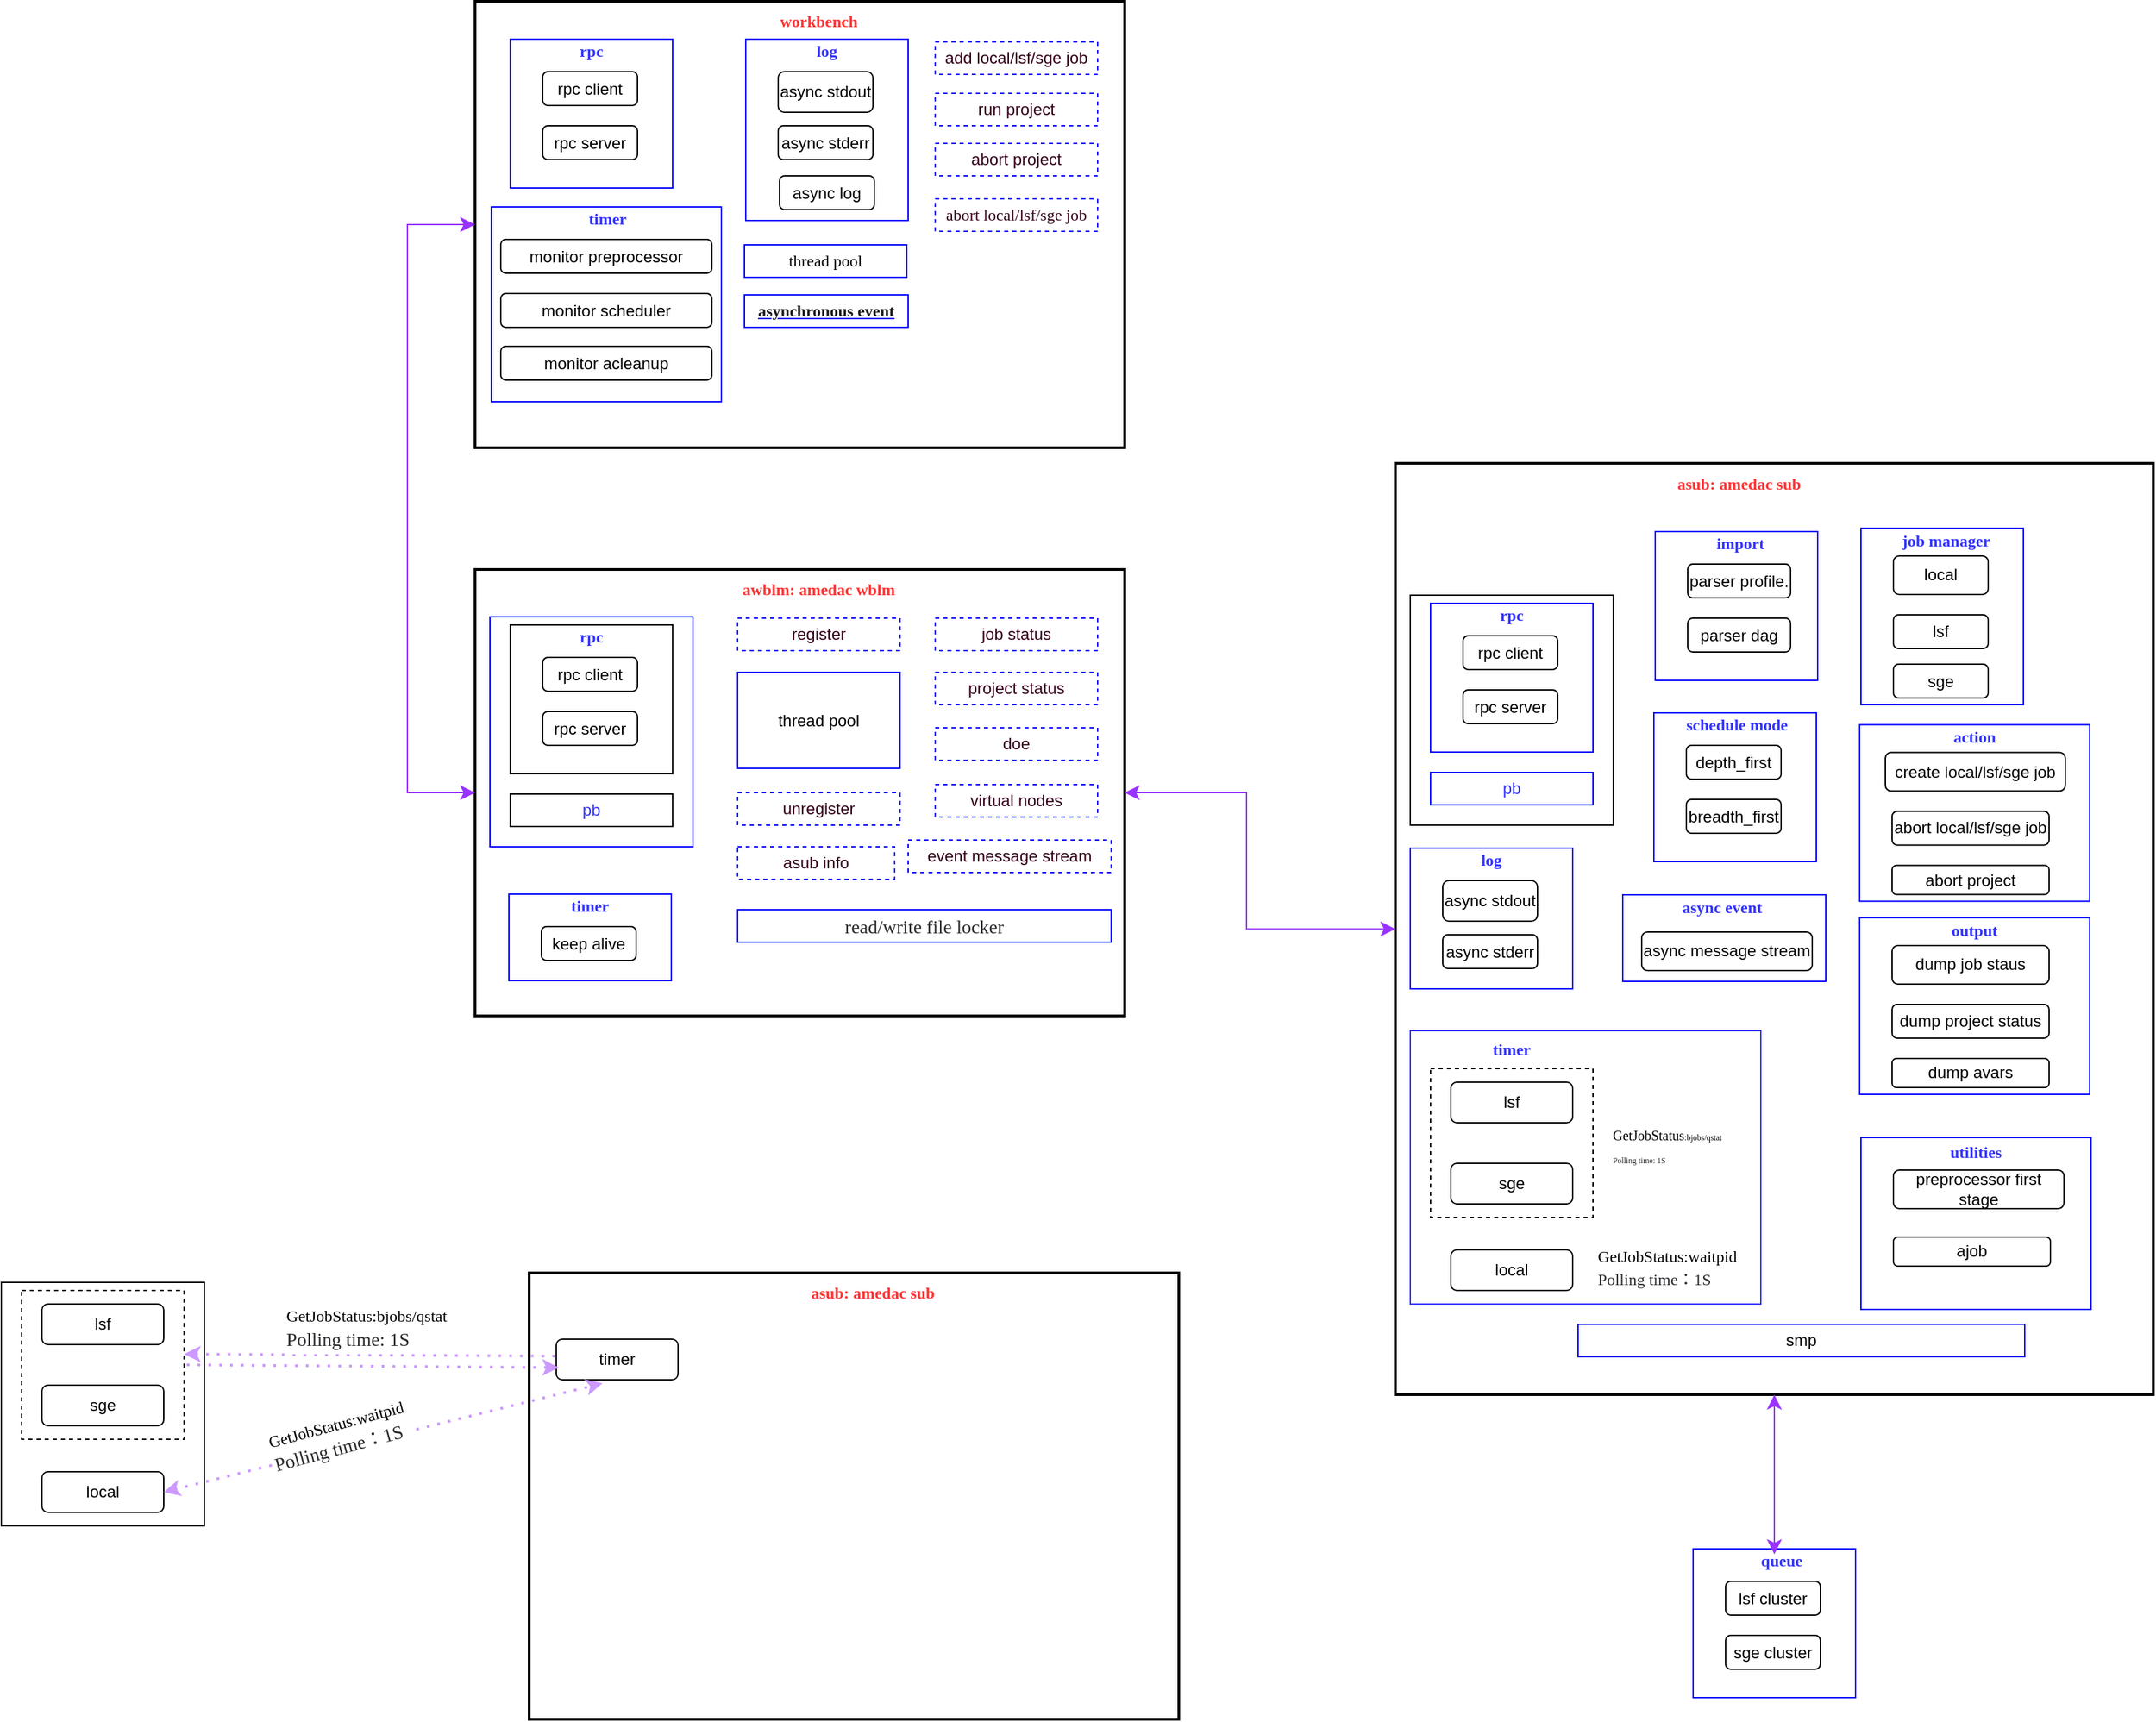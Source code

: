 <mxfile version="21.6.5" type="github">
  <diagram name="第 1 页" id="bX1XAtfb4kWLFVjf-5i0">
    <mxGraphModel dx="2607" dy="2120" grid="1" gridSize="10" guides="1" tooltips="1" connect="1" arrows="1" fold="1" page="1" pageScale="1" pageWidth="827" pageHeight="1169" math="0" shadow="0">
      <root>
        <mxCell id="0" />
        <mxCell id="1" parent="0" />
        <mxCell id="BO7hRAKgIpjlX32Vf64b-1" value="" style="rounded=0;whiteSpace=wrap;html=1;strokeWidth=2;" parent="1" vertex="1">
          <mxGeometry x="160" y="80" width="480" height="330" as="geometry" />
        </mxCell>
        <mxCell id="BO7hRAKgIpjlX32Vf64b-3" value="&lt;font color=&quot;#ff3333&quot; face=&quot;Times New Roman&quot;&gt;&lt;b&gt;awblm: amedac wblm&lt;/b&gt;&lt;/font&gt;" style="text;strokeColor=none;align=center;fillColor=none;html=1;verticalAlign=middle;whiteSpace=wrap;rounded=0;" parent="1" vertex="1">
          <mxGeometry x="321" y="80" width="186" height="30" as="geometry" />
        </mxCell>
        <mxCell id="gykPigOiNcFkzVXbVJ9o-21" value="" style="rounded=0;whiteSpace=wrap;html=1;strokeWidth=2;" parent="1" vertex="1">
          <mxGeometry x="160" y="-340" width="480" height="330" as="geometry" />
        </mxCell>
        <mxCell id="gykPigOiNcFkzVXbVJ9o-22" value="&lt;font color=&quot;#ff3333&quot; face=&quot;Times New Roman&quot;&gt;&lt;b&gt;workbench&lt;/b&gt;&lt;/font&gt;" style="text;strokeColor=none;align=center;fillColor=none;html=1;verticalAlign=middle;whiteSpace=wrap;rounded=0;" parent="1" vertex="1">
          <mxGeometry x="321" y="-340" width="186" height="30" as="geometry" />
        </mxCell>
        <mxCell id="gykPigOiNcFkzVXbVJ9o-25" value="" style="rounded=0;whiteSpace=wrap;html=1;strokeColor=#0000FF;" parent="1" vertex="1">
          <mxGeometry x="186" y="-312" width="120" height="110" as="geometry" />
        </mxCell>
        <mxCell id="gykPigOiNcFkzVXbVJ9o-26" value="rpc client" style="rounded=1;whiteSpace=wrap;html=1;" parent="1" vertex="1">
          <mxGeometry x="210" y="-288" width="70" height="25" as="geometry" />
        </mxCell>
        <mxCell id="gykPigOiNcFkzVXbVJ9o-31" value="&lt;font face=&quot;Times New Roman&quot;&gt;&lt;b&gt;rpc&lt;br&gt;&lt;/b&gt;&lt;/font&gt;" style="text;strokeColor=none;align=center;fillColor=none;html=1;verticalAlign=middle;whiteSpace=wrap;rounded=0;fontColor=#3333FF;" parent="1" vertex="1">
          <mxGeometry x="216" y="-318" width="60" height="30" as="geometry" />
        </mxCell>
        <mxCell id="gykPigOiNcFkzVXbVJ9o-32" value="rpc server" style="rounded=1;whiteSpace=wrap;html=1;" parent="1" vertex="1">
          <mxGeometry x="210" y="-248" width="70" height="25" as="geometry" />
        </mxCell>
        <mxCell id="gykPigOiNcFkzVXbVJ9o-33" value="" style="rounded=0;whiteSpace=wrap;html=1;" parent="1" vertex="1">
          <mxGeometry x="-190" y="607" width="150" height="180" as="geometry" />
        </mxCell>
        <mxCell id="gykPigOiNcFkzVXbVJ9o-34" value="" style="rounded=0;whiteSpace=wrap;html=1;strokeWidth=2;" parent="1" vertex="1">
          <mxGeometry x="200" y="600" width="480" height="330" as="geometry" />
        </mxCell>
        <mxCell id="gykPigOiNcFkzVXbVJ9o-35" value="&lt;font color=&quot;#ff3333&quot; face=&quot;Times New Roman&quot;&gt;&lt;b&gt;asub: amedac sub&lt;/b&gt;&lt;/font&gt;" style="text;strokeColor=none;align=center;fillColor=none;html=1;verticalAlign=middle;whiteSpace=wrap;rounded=0;" parent="1" vertex="1">
          <mxGeometry x="361" y="600" width="186" height="30" as="geometry" />
        </mxCell>
        <mxCell id="gykPigOiNcFkzVXbVJ9o-36" value="timer" style="rounded=1;whiteSpace=wrap;html=1;" parent="1" vertex="1">
          <mxGeometry x="220" y="649" width="90" height="30" as="geometry" />
        </mxCell>
        <mxCell id="gykPigOiNcFkzVXbVJ9o-37" value="" style="rounded=0;whiteSpace=wrap;html=1;dashed=1;" parent="1" vertex="1">
          <mxGeometry x="-175" y="613" width="120" height="110" as="geometry" />
        </mxCell>
        <mxCell id="gykPigOiNcFkzVXbVJ9o-38" value="lsf" style="rounded=1;whiteSpace=wrap;html=1;" parent="1" vertex="1">
          <mxGeometry x="-160" y="623" width="90" height="30" as="geometry" />
        </mxCell>
        <mxCell id="gykPigOiNcFkzVXbVJ9o-39" value="sge" style="rounded=1;whiteSpace=wrap;html=1;" parent="1" vertex="1">
          <mxGeometry x="-160" y="683" width="90" height="30" as="geometry" />
        </mxCell>
        <mxCell id="gykPigOiNcFkzVXbVJ9o-40" value="" style="endArrow=none;dashed=1;html=1;dashPattern=1 3;strokeWidth=2;rounded=0;exitX=1;exitY=0.5;exitDx=0;exitDy=0;entryX=0;entryY=0.75;entryDx=0;entryDy=0;startArrow=classic;startFill=1;strokeColor=#CC99FF;" parent="1" edge="1">
          <mxGeometry width="50" height="50" relative="1" as="geometry">
            <mxPoint x="-55.0" y="660" as="sourcePoint" />
            <mxPoint x="220" y="661.5" as="targetPoint" />
          </mxGeometry>
        </mxCell>
        <mxCell id="gykPigOiNcFkzVXbVJ9o-41" value="&lt;font face=&quot;Times New Roman&quot;&gt;GetJobStatus:bjobs/qstat&lt;br&gt;&lt;/font&gt;&lt;ul style=&quot;box-sizing: border-box; margin: 0px; padding: 0px; color: rgb(42, 43, 46); font-size: 14px; text-align: start; background-color: rgb(255, 255, 255);&quot;&gt;&lt;li style=&quot;box-sizing: border-box; margin: 0px; padding: 0px; list-style: none;&quot;&gt;&lt;p style=&quot;box-sizing: border-box; margin: 0px 0px 2px; padding: 0px; line-height: 21px; display: inline; font-size: var(--main-font-size);&quot; class=&quot;src grammarSection&quot; data-group=&quot;1-1&quot;&gt;&lt;font face=&quot;Times New Roman&quot;&gt;Polling time: 1S&lt;/font&gt;&lt;/p&gt;&lt;/li&gt;&lt;/ul&gt;" style="text;strokeColor=none;align=center;fillColor=none;html=1;verticalAlign=middle;whiteSpace=wrap;rounded=0;" parent="1" vertex="1">
          <mxGeometry y="627" width="160" height="30" as="geometry" />
        </mxCell>
        <mxCell id="gykPigOiNcFkzVXbVJ9o-42" value="" style="endArrow=classic;dashed=1;html=1;dashPattern=1 3;strokeWidth=2;rounded=0;exitX=1;exitY=0.5;exitDx=0;exitDy=0;entryX=0;entryY=0.75;entryDx=0;entryDy=0;startArrow=none;startFill=0;strokeColor=#CC99FF;endFill=1;" parent="1" edge="1">
          <mxGeometry width="50" height="50" relative="1" as="geometry">
            <mxPoint x="-53" y="668" as="sourcePoint" />
            <mxPoint x="222" y="670" as="targetPoint" />
          </mxGeometry>
        </mxCell>
        <mxCell id="gykPigOiNcFkzVXbVJ9o-43" value="local" style="rounded=1;whiteSpace=wrap;html=1;" parent="1" vertex="1">
          <mxGeometry x="-160" y="747" width="90" height="30" as="geometry" />
        </mxCell>
        <mxCell id="gykPigOiNcFkzVXbVJ9o-44" value="" style="endArrow=classic;dashed=1;html=1;dashPattern=1 3;strokeWidth=2;rounded=0;exitX=1;exitY=0.5;exitDx=0;exitDy=0;startArrow=classic;startFill=1;strokeColor=#CC99FF;endFill=1;entryX=0.38;entryY=1.087;entryDx=0;entryDy=0;entryPerimeter=0;" parent="1" source="gykPigOiNcFkzVXbVJ9o-43" target="gykPigOiNcFkzVXbVJ9o-36" edge="1">
          <mxGeometry width="50" height="50" relative="1" as="geometry">
            <mxPoint x="-25" y="747" as="sourcePoint" />
            <mxPoint x="250" y="749" as="targetPoint" />
          </mxGeometry>
        </mxCell>
        <mxCell id="gykPigOiNcFkzVXbVJ9o-45" value="&lt;font face=&quot;Times New Roman&quot;&gt;GetJobStatus:waitpid&lt;br&gt;&lt;/font&gt;&lt;ul style=&quot;box-sizing: border-box; margin: 0px; padding: 0px; color: rgb(42, 43, 46); font-size: 14px; text-align: start; background-color: rgb(255, 255, 255);&quot;&gt;&lt;li style=&quot;box-sizing: border-box; margin: 0px; padding: 0px; list-style: none;&quot;&gt;&lt;p style=&quot;box-sizing: border-box; margin: 0px 0px 2px; padding: 0px; line-height: 21px; display: inline; font-size: var(--main-font-size);&quot; class=&quot;src grammarSection&quot; data-group=&quot;1-1&quot;&gt;&lt;font face=&quot;Times New Roman&quot;&gt;Polling time：1S&lt;/font&gt;&lt;/p&gt;&lt;/li&gt;&lt;/ul&gt;" style="text;strokeColor=none;align=center;fillColor=none;html=1;verticalAlign=middle;whiteSpace=wrap;rounded=0;rotation=-15;" parent="1" vertex="1">
          <mxGeometry x="-20" y="707" width="160" height="30" as="geometry" />
        </mxCell>
        <mxCell id="gykPigOiNcFkzVXbVJ9o-48" value="" style="rounded=0;whiteSpace=wrap;html=1;strokeColor=#0000FF;" parent="1" vertex="1">
          <mxGeometry x="171" y="115" width="150" height="170" as="geometry" />
        </mxCell>
        <mxCell id="gykPigOiNcFkzVXbVJ9o-49" value="" style="rounded=0;whiteSpace=wrap;html=1;strokeColor=#000000;" parent="1" vertex="1">
          <mxGeometry x="186" y="121" width="120" height="110" as="geometry" />
        </mxCell>
        <mxCell id="gykPigOiNcFkzVXbVJ9o-50" value="rpc client" style="rounded=1;whiteSpace=wrap;html=1;" parent="1" vertex="1">
          <mxGeometry x="210" y="145" width="70" height="25" as="geometry" />
        </mxCell>
        <mxCell id="gykPigOiNcFkzVXbVJ9o-52" value="&lt;font face=&quot;Times New Roman&quot;&gt;&lt;b&gt;rpc&lt;br&gt;&lt;/b&gt;&lt;/font&gt;" style="text;strokeColor=none;align=center;fillColor=none;html=1;verticalAlign=middle;whiteSpace=wrap;rounded=0;fontColor=#3333FF;" parent="1" vertex="1">
          <mxGeometry x="216" y="115" width="60" height="30" as="geometry" />
        </mxCell>
        <mxCell id="gykPigOiNcFkzVXbVJ9o-53" value="rpc server" style="rounded=1;whiteSpace=wrap;html=1;" parent="1" vertex="1">
          <mxGeometry x="210" y="185" width="70" height="25" as="geometry" />
        </mxCell>
        <mxCell id="gykPigOiNcFkzVXbVJ9o-46" value="" style="edgeStyle=elbowEdgeStyle;elbow=horizontal;endArrow=classic;html=1;curved=0;rounded=0;endSize=8;startSize=8;exitX=0;exitY=0.5;exitDx=0;exitDy=0;entryX=0;entryY=0.5;entryDx=0;entryDy=0;strokeColor=#9933FF;startArrow=classic;startFill=1;" parent="1" source="gykPigOiNcFkzVXbVJ9o-21" target="BO7hRAKgIpjlX32Vf64b-1" edge="1">
          <mxGeometry width="50" height="50" relative="1" as="geometry">
            <mxPoint x="-80" y="-250" as="sourcePoint" />
            <mxPoint x="-30" y="-300" as="targetPoint" />
            <Array as="points">
              <mxPoint x="110" y="80" />
              <mxPoint x="20" y="-20" />
            </Array>
          </mxGeometry>
        </mxCell>
        <mxCell id="gykPigOiNcFkzVXbVJ9o-55" value="" style="rounded=0;whiteSpace=wrap;html=1;strokeColor=#0000FF;" parent="1" vertex="1">
          <mxGeometry x="185" y="320" width="120" height="64" as="geometry" />
        </mxCell>
        <mxCell id="gykPigOiNcFkzVXbVJ9o-56" value="keep alive" style="rounded=1;whiteSpace=wrap;html=1;" parent="1" vertex="1">
          <mxGeometry x="209" y="344" width="70" height="25" as="geometry" />
        </mxCell>
        <mxCell id="gykPigOiNcFkzVXbVJ9o-58" value="&lt;font face=&quot;Times New Roman&quot;&gt;&lt;b&gt;timer&lt;br&gt;&lt;/b&gt;&lt;/font&gt;" style="text;strokeColor=none;align=center;fillColor=none;html=1;verticalAlign=middle;whiteSpace=wrap;rounded=0;fontColor=#3333FF;" parent="1" vertex="1">
          <mxGeometry x="215" y="314" width="60" height="30" as="geometry" />
        </mxCell>
        <mxCell id="gykPigOiNcFkzVXbVJ9o-62" value="thread pool" style="rounded=0;whiteSpace=wrap;html=1;strokeColor=#0000FF;" parent="1" vertex="1">
          <mxGeometry x="354" y="156" width="120" height="71" as="geometry" />
        </mxCell>
        <mxCell id="gykPigOiNcFkzVXbVJ9o-76" value="&lt;font color=&quot;#3333ff&quot;&gt;pb&lt;/font&gt;" style="rounded=0;whiteSpace=wrap;html=1;strokeColor=#000000;" parent="1" vertex="1">
          <mxGeometry x="186" y="246" width="120" height="24" as="geometry" />
        </mxCell>
        <mxCell id="gykPigOiNcFkzVXbVJ9o-80" value="&lt;font color=&quot;#33001a&quot;&gt;job status&lt;/font&gt;" style="rounded=0;whiteSpace=wrap;html=1;strokeColor=#0000FF;dashed=1;" parent="1" vertex="1">
          <mxGeometry x="500" y="116" width="120" height="24" as="geometry" />
        </mxCell>
        <mxCell id="gykPigOiNcFkzVXbVJ9o-88" value="&lt;font color=&quot;#33001a&quot;&gt;project status&lt;/font&gt;" style="rounded=0;whiteSpace=wrap;html=1;strokeColor=#0000FF;dashed=1;" parent="1" vertex="1">
          <mxGeometry x="500" y="156" width="120" height="24" as="geometry" />
        </mxCell>
        <mxCell id="gykPigOiNcFkzVXbVJ9o-96" value="&lt;font color=&quot;#33001a&quot;&gt;doe&lt;/font&gt;" style="rounded=0;whiteSpace=wrap;html=1;strokeColor=#0000FF;dashed=1;" parent="1" vertex="1">
          <mxGeometry x="500" y="197" width="120" height="24" as="geometry" />
        </mxCell>
        <mxCell id="gykPigOiNcFkzVXbVJ9o-97" value="&lt;font color=&quot;#33001a&quot;&gt;virtual nodes&lt;/font&gt;" style="rounded=0;whiteSpace=wrap;html=1;strokeColor=#0000FF;dashed=1;" parent="1" vertex="1">
          <mxGeometry x="500" y="239" width="120" height="24" as="geometry" />
        </mxCell>
        <mxCell id="gykPigOiNcFkzVXbVJ9o-98" value="&lt;font color=&quot;#33001a&quot;&gt;event message stream&lt;/font&gt;" style="rounded=0;whiteSpace=wrap;html=1;strokeColor=#0000FF;dashed=1;" parent="1" vertex="1">
          <mxGeometry x="480" y="280" width="150" height="24" as="geometry" />
        </mxCell>
        <mxCell id="gykPigOiNcFkzVXbVJ9o-103" value="&lt;font color=&quot;#33001a&quot;&gt;register&lt;/font&gt;" style="rounded=0;whiteSpace=wrap;html=1;strokeColor=#0000FF;dashed=1;" parent="1" vertex="1">
          <mxGeometry x="354" y="116" width="120" height="24" as="geometry" />
        </mxCell>
        <mxCell id="gykPigOiNcFkzVXbVJ9o-104" value="&lt;font color=&quot;#33001a&quot;&gt;unregister&lt;/font&gt;" style="rounded=0;whiteSpace=wrap;html=1;strokeColor=#0000FF;dashed=1;" parent="1" vertex="1">
          <mxGeometry x="354" y="245" width="120" height="24" as="geometry" />
        </mxCell>
        <mxCell id="gykPigOiNcFkzVXbVJ9o-109" value="" style="rounded=0;whiteSpace=wrap;html=1;strokeColor=#0000FF;" parent="1" vertex="1">
          <mxGeometry x="172" y="-188" width="170" height="144" as="geometry" />
        </mxCell>
        <mxCell id="gykPigOiNcFkzVXbVJ9o-110" value="monitor preprocessor" style="rounded=1;whiteSpace=wrap;html=1;" parent="1" vertex="1">
          <mxGeometry x="179" y="-164" width="156" height="25" as="geometry" />
        </mxCell>
        <mxCell id="gykPigOiNcFkzVXbVJ9o-111" value="&lt;font face=&quot;Times New Roman&quot;&gt;&lt;b&gt;timer&lt;br&gt;&lt;/b&gt;&lt;/font&gt;" style="text;strokeColor=none;align=center;fillColor=none;html=1;verticalAlign=middle;whiteSpace=wrap;rounded=0;fontColor=#3333FF;" parent="1" vertex="1">
          <mxGeometry x="228" y="-194" width="60" height="30" as="geometry" />
        </mxCell>
        <mxCell id="gykPigOiNcFkzVXbVJ9o-112" value="monitor scheduler" style="rounded=1;whiteSpace=wrap;html=1;" parent="1" vertex="1">
          <mxGeometry x="179" y="-124" width="156" height="25" as="geometry" />
        </mxCell>
        <mxCell id="gykPigOiNcFkzVXbVJ9o-115" value="monitor acleanup" style="rounded=1;whiteSpace=wrap;html=1;" parent="1" vertex="1">
          <mxGeometry x="179" y="-85" width="156" height="25" as="geometry" />
        </mxCell>
        <mxCell id="gykPigOiNcFkzVXbVJ9o-116" value="" style="rounded=0;whiteSpace=wrap;html=1;strokeColor=#0000FF;" parent="1" vertex="1">
          <mxGeometry x="360" y="-312" width="120" height="134" as="geometry" />
        </mxCell>
        <mxCell id="gykPigOiNcFkzVXbVJ9o-117" value="async stdout" style="rounded=1;whiteSpace=wrap;html=1;" parent="1" vertex="1">
          <mxGeometry x="384" y="-288" width="70" height="30" as="geometry" />
        </mxCell>
        <mxCell id="gykPigOiNcFkzVXbVJ9o-118" value="&lt;font face=&quot;Times New Roman&quot;&gt;&lt;b&gt;log&lt;br&gt;&lt;/b&gt;&lt;/font&gt;" style="text;strokeColor=none;align=center;fillColor=none;html=1;verticalAlign=middle;whiteSpace=wrap;rounded=0;fontColor=#3333FF;" parent="1" vertex="1">
          <mxGeometry x="390" y="-318" width="60" height="30" as="geometry" />
        </mxCell>
        <mxCell id="gykPigOiNcFkzVXbVJ9o-119" value="async stderr" style="rounded=1;whiteSpace=wrap;html=1;" parent="1" vertex="1">
          <mxGeometry x="384" y="-248" width="70" height="25" as="geometry" />
        </mxCell>
        <mxCell id="gykPigOiNcFkzVXbVJ9o-120" value="async log" style="rounded=1;whiteSpace=wrap;html=1;" parent="1" vertex="1">
          <mxGeometry x="385" y="-211" width="70" height="25" as="geometry" />
        </mxCell>
        <mxCell id="gykPigOiNcFkzVXbVJ9o-123" value="&lt;font color=&quot;#33001a&quot;&gt;add local/lsf/sge job&lt;/font&gt;" style="rounded=0;whiteSpace=wrap;html=1;strokeColor=#0000FF;dashed=1;" parent="1" vertex="1">
          <mxGeometry x="500" y="-310" width="120" height="24" as="geometry" />
        </mxCell>
        <mxCell id="gykPigOiNcFkzVXbVJ9o-127" value="&lt;font color=&quot;#33001a&quot;&gt;run project&lt;/font&gt;" style="rounded=0;whiteSpace=wrap;html=1;strokeColor=#0000FF;dashed=1;" parent="1" vertex="1">
          <mxGeometry x="500" y="-272" width="120" height="24" as="geometry" />
        </mxCell>
        <mxCell id="gykPigOiNcFkzVXbVJ9o-128" value="&lt;font color=&quot;#33001a&quot;&gt;abort project&lt;/font&gt;" style="rounded=0;whiteSpace=wrap;html=1;strokeColor=#0000FF;dashed=1;" parent="1" vertex="1">
          <mxGeometry x="500" y="-235" width="120" height="24" as="geometry" />
        </mxCell>
        <mxCell id="gykPigOiNcFkzVXbVJ9o-129" value="&lt;font face=&quot;Times New Roman&quot; color=&quot;#33001a&quot;&gt;abort local/lsf/sge job&lt;/font&gt;" style="rounded=0;whiteSpace=wrap;html=1;strokeColor=#0000FF;dashed=1;" parent="1" vertex="1">
          <mxGeometry x="500" y="-194" width="120" height="24" as="geometry" />
        </mxCell>
        <mxCell id="gykPigOiNcFkzVXbVJ9o-131" value="&lt;font face=&quot;Times New Roman&quot;&gt;thread pool&lt;/font&gt;" style="rounded=0;whiteSpace=wrap;html=1;strokeColor=#0000FF;" parent="1" vertex="1">
          <mxGeometry x="359" y="-160" width="120" height="24" as="geometry" />
        </mxCell>
        <mxCell id="gykPigOiNcFkzVXbVJ9o-135" value="&lt;a style=&quot;box-sizing: border-box; cursor: pointer; outline: none; -webkit-tap-highlight-color: transparent; line-height: 22.5px; font-weight: 600; text-align: start; background-color: rgb(255, 255, 255);&quot; class=&quot;color_pc_blue_text&quot; data-keyword=&quot;asynchronous event&quot;&gt;&lt;font color=&quot;#1a1a1a&quot; style=&quot;font-size: 12px;&quot; face=&quot;Times New Roman&quot;&gt;asynchronous event&lt;/font&gt;&lt;/a&gt;" style="rounded=0;whiteSpace=wrap;html=1;strokeColor=#0000FF;" parent="1" vertex="1">
          <mxGeometry x="359" y="-123" width="121" height="24" as="geometry" />
        </mxCell>
        <mxCell id="gykPigOiNcFkzVXbVJ9o-137" value="" style="rounded=0;whiteSpace=wrap;html=1;strokeWidth=2;" parent="1" vertex="1">
          <mxGeometry x="840" y="1.5" width="560" height="688.5" as="geometry" />
        </mxCell>
        <mxCell id="gykPigOiNcFkzVXbVJ9o-138" value="&lt;font color=&quot;#ff3333&quot; face=&quot;Times New Roman&quot;&gt;&lt;b&gt;asub: amedac sub&lt;/b&gt;&lt;/font&gt;" style="text;strokeColor=none;align=center;fillColor=none;html=1;verticalAlign=middle;whiteSpace=wrap;rounded=0;" parent="1" vertex="1">
          <mxGeometry x="1001" y="1.5" width="186" height="30" as="geometry" />
        </mxCell>
        <mxCell id="gykPigOiNcFkzVXbVJ9o-157" value="" style="edgeStyle=elbowEdgeStyle;elbow=horizontal;endArrow=classic;html=1;curved=0;rounded=0;endSize=8;startSize=8;exitX=1;exitY=0.5;exitDx=0;exitDy=0;entryX=0;entryY=0.5;entryDx=0;entryDy=0;strokeColor=#9933FF;startArrow=classic;startFill=1;" parent="1" source="BO7hRAKgIpjlX32Vf64b-1" target="gykPigOiNcFkzVXbVJ9o-137" edge="1">
          <mxGeometry width="50" height="50" relative="1" as="geometry">
            <mxPoint x="950" y="-182.5" as="sourcePoint" />
            <mxPoint x="950" y="290.5" as="targetPoint" />
            <Array as="points">
              <mxPoint x="730" y="200" />
              <mxPoint x="760" y="72.5" />
            </Array>
          </mxGeometry>
        </mxCell>
        <mxCell id="WwJjF-KTyTpp8xfa5fLg-1" value="" style="rounded=0;whiteSpace=wrap;html=1;" vertex="1" parent="1">
          <mxGeometry x="851" y="99" width="150" height="170" as="geometry" />
        </mxCell>
        <mxCell id="WwJjF-KTyTpp8xfa5fLg-2" value="" style="rounded=0;whiteSpace=wrap;html=1;strokeColor=#0000FF;" vertex="1" parent="1">
          <mxGeometry x="866" y="105" width="120" height="110" as="geometry" />
        </mxCell>
        <mxCell id="WwJjF-KTyTpp8xfa5fLg-3" value="rpc client" style="rounded=1;whiteSpace=wrap;html=1;" vertex="1" parent="1">
          <mxGeometry x="890" y="129" width="70" height="25" as="geometry" />
        </mxCell>
        <mxCell id="WwJjF-KTyTpp8xfa5fLg-4" value="&lt;font face=&quot;Times New Roman&quot;&gt;&lt;b&gt;rpc&lt;br&gt;&lt;/b&gt;&lt;/font&gt;" style="text;strokeColor=none;align=center;fillColor=none;html=1;verticalAlign=middle;whiteSpace=wrap;rounded=0;fontColor=#3333FF;" vertex="1" parent="1">
          <mxGeometry x="896" y="99" width="60" height="30" as="geometry" />
        </mxCell>
        <mxCell id="WwJjF-KTyTpp8xfa5fLg-5" value="rpc server" style="rounded=1;whiteSpace=wrap;html=1;" vertex="1" parent="1">
          <mxGeometry x="890" y="169" width="70" height="25" as="geometry" />
        </mxCell>
        <mxCell id="WwJjF-KTyTpp8xfa5fLg-6" value="&lt;font color=&quot;#3333ff&quot;&gt;pb&lt;/font&gt;" style="rounded=0;whiteSpace=wrap;html=1;strokeColor=#0000FF;" vertex="1" parent="1">
          <mxGeometry x="866" y="230" width="120" height="24" as="geometry" />
        </mxCell>
        <mxCell id="WwJjF-KTyTpp8xfa5fLg-7" value="" style="rounded=0;whiteSpace=wrap;html=1;strokeColor=#0000FF;" vertex="1" parent="1">
          <mxGeometry x="1060" y="804" width="120" height="110" as="geometry" />
        </mxCell>
        <mxCell id="WwJjF-KTyTpp8xfa5fLg-8" value="lsf cluster" style="rounded=1;whiteSpace=wrap;html=1;" vertex="1" parent="1">
          <mxGeometry x="1084" y="828" width="70" height="25" as="geometry" />
        </mxCell>
        <mxCell id="WwJjF-KTyTpp8xfa5fLg-9" value="&lt;font face=&quot;Times New Roman&quot;&gt;&lt;b&gt;queue&lt;br&gt;&lt;/b&gt;&lt;/font&gt;" style="text;strokeColor=none;align=center;fillColor=none;html=1;verticalAlign=middle;whiteSpace=wrap;rounded=0;fontColor=#3333FF;" vertex="1" parent="1">
          <mxGeometry x="1090" y="798" width="71" height="30" as="geometry" />
        </mxCell>
        <mxCell id="WwJjF-KTyTpp8xfa5fLg-10" value="sge cluster" style="rounded=1;whiteSpace=wrap;html=1;" vertex="1" parent="1">
          <mxGeometry x="1084" y="868" width="70" height="25" as="geometry" />
        </mxCell>
        <mxCell id="WwJjF-KTyTpp8xfa5fLg-11" value="" style="rounded=0;whiteSpace=wrap;html=1;strokeColor=#0000FF;" vertex="1" parent="1">
          <mxGeometry x="1031" y="186" width="120" height="110" as="geometry" />
        </mxCell>
        <mxCell id="WwJjF-KTyTpp8xfa5fLg-12" value="depth_first" style="rounded=1;whiteSpace=wrap;html=1;" vertex="1" parent="1">
          <mxGeometry x="1055" y="210" width="70" height="25" as="geometry" />
        </mxCell>
        <mxCell id="WwJjF-KTyTpp8xfa5fLg-13" value="&lt;font face=&quot;Times New Roman&quot;&gt;&lt;b&gt;schedule mode&amp;nbsp;&lt;br&gt;&lt;/b&gt;&lt;/font&gt;" style="text;strokeColor=none;align=center;fillColor=none;html=1;verticalAlign=middle;whiteSpace=wrap;rounded=0;fontColor=#3333FF;" vertex="1" parent="1">
          <mxGeometry x="1044" y="180" width="100" height="30" as="geometry" />
        </mxCell>
        <mxCell id="WwJjF-KTyTpp8xfa5fLg-14" value="breadth_first" style="rounded=1;whiteSpace=wrap;html=1;" vertex="1" parent="1">
          <mxGeometry x="1055" y="250" width="70" height="25" as="geometry" />
        </mxCell>
        <mxCell id="WwJjF-KTyTpp8xfa5fLg-18" value="" style="rounded=0;whiteSpace=wrap;html=1;strokeColor=#0000FF;" vertex="1" parent="1">
          <mxGeometry x="851" y="286" width="120" height="104" as="geometry" />
        </mxCell>
        <mxCell id="WwJjF-KTyTpp8xfa5fLg-19" value="async stdout" style="rounded=1;whiteSpace=wrap;html=1;" vertex="1" parent="1">
          <mxGeometry x="875" y="310" width="70" height="30" as="geometry" />
        </mxCell>
        <mxCell id="WwJjF-KTyTpp8xfa5fLg-20" value="&lt;font face=&quot;Times New Roman&quot;&gt;&lt;b&gt;log&lt;br&gt;&lt;/b&gt;&lt;/font&gt;" style="text;strokeColor=none;align=center;fillColor=none;html=1;verticalAlign=middle;whiteSpace=wrap;rounded=0;fontColor=#3333FF;" vertex="1" parent="1">
          <mxGeometry x="881" y="280" width="60" height="30" as="geometry" />
        </mxCell>
        <mxCell id="WwJjF-KTyTpp8xfa5fLg-21" value="async stderr" style="rounded=1;whiteSpace=wrap;html=1;" vertex="1" parent="1">
          <mxGeometry x="875" y="350" width="70" height="25" as="geometry" />
        </mxCell>
        <mxCell id="WwJjF-KTyTpp8xfa5fLg-24" value="&lt;font color=&quot;#33001a&quot;&gt;asub info&lt;/font&gt;" style="rounded=0;whiteSpace=wrap;html=1;strokeColor=#0000FF;dashed=1;" vertex="1" parent="1">
          <mxGeometry x="354" y="285" width="116" height="24" as="geometry" />
        </mxCell>
        <mxCell id="WwJjF-KTyTpp8xfa5fLg-25" value="&lt;ul style=&quot;box-sizing: border-box; margin: 0px; padding: 0px; color: rgb(42, 43, 46); font-size: 14px; text-align: start; background-color: rgb(255, 255, 255);&quot;&gt;&lt;li style=&quot;box-sizing: border-box; margin: 0px; padding: 0px; list-style: none;&quot;&gt;&lt;p style=&quot;box-sizing: border-box; margin: 0px 0px 2px; padding: 0px; line-height: 21px; display: inline; font-size: var(--main-font-size);&quot; class=&quot;src grammarSection&quot; data-group=&quot;1-1&quot;&gt;&lt;font face=&quot;Times New Roman&quot;&gt;read/write file locker&lt;/font&gt;&lt;/p&gt;&lt;/li&gt;&lt;/ul&gt;" style="rounded=0;whiteSpace=wrap;html=1;strokeColor=#0000FF;" vertex="1" parent="1">
          <mxGeometry x="354" y="331.5" width="276" height="24" as="geometry" />
        </mxCell>
        <mxCell id="WwJjF-KTyTpp8xfa5fLg-26" value="" style="rounded=0;whiteSpace=wrap;html=1;strokeColor=#0000FF;" vertex="1" parent="1">
          <mxGeometry x="1032" y="52" width="120" height="110" as="geometry" />
        </mxCell>
        <mxCell id="WwJjF-KTyTpp8xfa5fLg-27" value="parser profile." style="rounded=1;whiteSpace=wrap;html=1;" vertex="1" parent="1">
          <mxGeometry x="1056" y="76" width="76" height="25" as="geometry" />
        </mxCell>
        <mxCell id="WwJjF-KTyTpp8xfa5fLg-28" value="&lt;font face=&quot;Times New Roman&quot;&gt;&lt;b&gt;import&lt;br&gt;&lt;/b&gt;&lt;/font&gt;" style="text;strokeColor=none;align=center;fillColor=none;html=1;verticalAlign=middle;whiteSpace=wrap;rounded=0;fontColor=#3333FF;" vertex="1" parent="1">
          <mxGeometry x="1045" y="46" width="100" height="30" as="geometry" />
        </mxCell>
        <mxCell id="WwJjF-KTyTpp8xfa5fLg-29" value="parser dag" style="rounded=1;whiteSpace=wrap;html=1;" vertex="1" parent="1">
          <mxGeometry x="1056" y="116" width="76" height="25" as="geometry" />
        </mxCell>
        <mxCell id="WwJjF-KTyTpp8xfa5fLg-30" value="" style="rounded=0;whiteSpace=wrap;html=1;strokeColor=#0000FF;" vertex="1" parent="1">
          <mxGeometry x="1184" y="49.5" width="120" height="130.5" as="geometry" />
        </mxCell>
        <mxCell id="WwJjF-KTyTpp8xfa5fLg-31" value="local" style="rounded=1;whiteSpace=wrap;html=1;" vertex="1" parent="1">
          <mxGeometry x="1208" y="70" width="70" height="28.5" as="geometry" />
        </mxCell>
        <mxCell id="WwJjF-KTyTpp8xfa5fLg-32" value="&lt;font face=&quot;Times New Roman&quot;&gt;&lt;b&gt;job manager&lt;br&gt;&lt;/b&gt;&lt;/font&gt;" style="text;strokeColor=none;align=center;fillColor=none;html=1;verticalAlign=middle;whiteSpace=wrap;rounded=0;fontColor=#3333FF;" vertex="1" parent="1">
          <mxGeometry x="1197" y="43.5" width="100" height="30" as="geometry" />
        </mxCell>
        <mxCell id="WwJjF-KTyTpp8xfa5fLg-33" value="lsf" style="rounded=1;whiteSpace=wrap;html=1;" vertex="1" parent="1">
          <mxGeometry x="1208" y="113.5" width="70" height="25" as="geometry" />
        </mxCell>
        <mxCell id="WwJjF-KTyTpp8xfa5fLg-36" value="sge" style="rounded=1;whiteSpace=wrap;html=1;" vertex="1" parent="1">
          <mxGeometry x="1208" y="150" width="70" height="25" as="geometry" />
        </mxCell>
        <mxCell id="WwJjF-KTyTpp8xfa5fLg-43" value="" style="rounded=0;whiteSpace=wrap;html=1;strokeColor=#0000FF;" vertex="1" parent="1">
          <mxGeometry x="1183" y="337.5" width="170" height="130.5" as="geometry" />
        </mxCell>
        <mxCell id="WwJjF-KTyTpp8xfa5fLg-44" value="dump job staus" style="rounded=1;whiteSpace=wrap;html=1;" vertex="1" parent="1">
          <mxGeometry x="1207" y="358" width="116" height="28.5" as="geometry" />
        </mxCell>
        <mxCell id="WwJjF-KTyTpp8xfa5fLg-45" value="&lt;font face=&quot;Times New Roman&quot;&gt;&lt;b&gt;output&lt;br&gt;&lt;/b&gt;&lt;/font&gt;" style="text;strokeColor=none;align=center;fillColor=none;html=1;verticalAlign=middle;whiteSpace=wrap;rounded=0;fontColor=#3333FF;" vertex="1" parent="1">
          <mxGeometry x="1218" y="331.5" width="100" height="30" as="geometry" />
        </mxCell>
        <mxCell id="WwJjF-KTyTpp8xfa5fLg-46" value="dump project status" style="rounded=1;whiteSpace=wrap;html=1;" vertex="1" parent="1">
          <mxGeometry x="1207" y="401.5" width="116" height="25" as="geometry" />
        </mxCell>
        <mxCell id="WwJjF-KTyTpp8xfa5fLg-47" value="dump avars" style="rounded=1;whiteSpace=wrap;html=1;" vertex="1" parent="1">
          <mxGeometry x="1207" y="441.5" width="116" height="21.5" as="geometry" />
        </mxCell>
        <mxCell id="WwJjF-KTyTpp8xfa5fLg-48" value="smp" style="rounded=0;whiteSpace=wrap;html=1;strokeColor=#0000FF;" vertex="1" parent="1">
          <mxGeometry x="975" y="638" width="330" height="24" as="geometry" />
        </mxCell>
        <mxCell id="WwJjF-KTyTpp8xfa5fLg-53" value="" style="rounded=0;whiteSpace=wrap;html=1;strokeColor=#0000FF;" vertex="1" parent="1">
          <mxGeometry x="1183" y="194.75" width="170" height="130.5" as="geometry" />
        </mxCell>
        <mxCell id="WwJjF-KTyTpp8xfa5fLg-54" value="create local/lsf/sge job" style="rounded=1;whiteSpace=wrap;html=1;" vertex="1" parent="1">
          <mxGeometry x="1202" y="215.25" width="133" height="28.5" as="geometry" />
        </mxCell>
        <mxCell id="WwJjF-KTyTpp8xfa5fLg-55" value="&lt;font face=&quot;Times New Roman&quot;&gt;&lt;b&gt;action&lt;br&gt;&lt;/b&gt;&lt;/font&gt;" style="text;strokeColor=none;align=center;fillColor=none;html=1;verticalAlign=middle;whiteSpace=wrap;rounded=0;fontColor=#3333FF;" vertex="1" parent="1">
          <mxGeometry x="1218" y="188.75" width="100" height="30" as="geometry" />
        </mxCell>
        <mxCell id="WwJjF-KTyTpp8xfa5fLg-56" value="abort local/lsf/sge job" style="rounded=1;whiteSpace=wrap;html=1;" vertex="1" parent="1">
          <mxGeometry x="1207" y="258.75" width="116" height="25" as="geometry" />
        </mxCell>
        <mxCell id="WwJjF-KTyTpp8xfa5fLg-57" value="abort project" style="rounded=1;whiteSpace=wrap;html=1;" vertex="1" parent="1">
          <mxGeometry x="1207" y="298.75" width="116" height="21.5" as="geometry" />
        </mxCell>
        <mxCell id="WwJjF-KTyTpp8xfa5fLg-59" value="" style="rounded=0;whiteSpace=wrap;html=1;strokeColor=#0000FF;" vertex="1" parent="1">
          <mxGeometry x="1184" y="500" width="170" height="127" as="geometry" />
        </mxCell>
        <mxCell id="WwJjF-KTyTpp8xfa5fLg-60" value="preprocessor first stage" style="rounded=1;whiteSpace=wrap;html=1;" vertex="1" parent="1">
          <mxGeometry x="1208" y="524" width="126" height="28.5" as="geometry" />
        </mxCell>
        <mxCell id="WwJjF-KTyTpp8xfa5fLg-61" value="&lt;font face=&quot;Times New Roman&quot;&gt;&lt;b&gt;utilities&lt;/b&gt;&lt;br&gt;&lt;/font&gt;" style="text;strokeColor=none;align=center;fillColor=none;html=1;verticalAlign=middle;whiteSpace=wrap;rounded=0;fontColor=#3333FF;" vertex="1" parent="1">
          <mxGeometry x="1219" y="495.5" width="100" height="30" as="geometry" />
        </mxCell>
        <mxCell id="WwJjF-KTyTpp8xfa5fLg-62" value="ajob" style="rounded=1;whiteSpace=wrap;html=1;" vertex="1" parent="1">
          <mxGeometry x="1208" y="573.5" width="116" height="21.5" as="geometry" />
        </mxCell>
        <mxCell id="WwJjF-KTyTpp8xfa5fLg-63" value="" style="rounded=0;whiteSpace=wrap;html=1;strokeColor=#0000FF;" vertex="1" parent="1">
          <mxGeometry x="1008" y="320.5" width="150" height="64" as="geometry" />
        </mxCell>
        <mxCell id="WwJjF-KTyTpp8xfa5fLg-64" value="async message stream" style="rounded=1;whiteSpace=wrap;html=1;" vertex="1" parent="1">
          <mxGeometry x="1022" y="348" width="126" height="28.5" as="geometry" />
        </mxCell>
        <mxCell id="WwJjF-KTyTpp8xfa5fLg-65" value="&lt;font face=&quot;Times New Roman&quot;&gt;&lt;b&gt;async event&amp;nbsp;&lt;br&gt;&lt;/b&gt;&lt;/font&gt;" style="text;strokeColor=none;align=center;fillColor=none;html=1;verticalAlign=middle;whiteSpace=wrap;rounded=0;fontColor=#3333FF;" vertex="1" parent="1">
          <mxGeometry x="1033" y="314.5" width="100" height="30" as="geometry" />
        </mxCell>
        <mxCell id="WwJjF-KTyTpp8xfa5fLg-68" value="" style="rounded=0;whiteSpace=wrap;html=1;strokeColor=#3333FF;" vertex="1" parent="1">
          <mxGeometry x="851" y="421" width="259" height="202" as="geometry" />
        </mxCell>
        <mxCell id="WwJjF-KTyTpp8xfa5fLg-69" value="" style="rounded=0;whiteSpace=wrap;html=1;dashed=1;" vertex="1" parent="1">
          <mxGeometry x="866" y="449" width="120" height="110" as="geometry" />
        </mxCell>
        <mxCell id="WwJjF-KTyTpp8xfa5fLg-70" value="lsf" style="rounded=1;whiteSpace=wrap;html=1;" vertex="1" parent="1">
          <mxGeometry x="881" y="459" width="90" height="30" as="geometry" />
        </mxCell>
        <mxCell id="WwJjF-KTyTpp8xfa5fLg-71" value="sge" style="rounded=1;whiteSpace=wrap;html=1;" vertex="1" parent="1">
          <mxGeometry x="881" y="519" width="90" height="30" as="geometry" />
        </mxCell>
        <mxCell id="WwJjF-KTyTpp8xfa5fLg-72" value="&lt;font style=&quot;&quot; face=&quot;Times New Roman&quot;&gt;&lt;font style=&quot;font-size: 10px;&quot;&gt;GetJobStatus&lt;/font&gt;&lt;span style=&quot;font-size: 6px;&quot;&gt;:bjobs/qstat&lt;/span&gt;&lt;br&gt;&lt;/font&gt;&lt;ul style=&quot;box-sizing: border-box; margin: 0px; padding: 0px; color: rgb(42, 43, 46); text-align: start; background-color: rgb(255, 255, 255);&quot;&gt;&lt;li style=&quot;box-sizing: border-box; margin: 0px; padding: 0px; list-style: none;&quot;&gt;&lt;p style=&quot;box-sizing: border-box; margin: 0px 0px 2px; padding: 0px; line-height: 21px; display: inline;&quot; class=&quot;src grammarSection&quot; data-group=&quot;1-1&quot;&gt;&lt;font style=&quot;font-size: 6px;&quot; face=&quot;Times New Roman&quot;&gt;Polling time: 1S&lt;/font&gt;&lt;/p&gt;&lt;/li&gt;&lt;/ul&gt;" style="text;strokeColor=none;align=center;fillColor=none;html=1;verticalAlign=middle;whiteSpace=wrap;rounded=0;" vertex="1" parent="1">
          <mxGeometry x="961" y="493.5" width="160" height="30" as="geometry" />
        </mxCell>
        <mxCell id="WwJjF-KTyTpp8xfa5fLg-73" value="local" style="rounded=1;whiteSpace=wrap;html=1;" vertex="1" parent="1">
          <mxGeometry x="881" y="583" width="90" height="30" as="geometry" />
        </mxCell>
        <mxCell id="WwJjF-KTyTpp8xfa5fLg-74" value="&lt;font style=&quot;font-size: 12px;&quot; face=&quot;Times New Roman&quot;&gt;GetJobStatus:waitpid&lt;br&gt;&lt;/font&gt;&lt;ul style=&quot;box-sizing: border-box; margin: 0px; padding: 0px; color: rgb(42, 43, 46); text-align: start; background-color: rgb(255, 255, 255);&quot;&gt;&lt;li style=&quot;box-sizing: border-box; margin: 0px; padding: 0px; list-style: none;&quot;&gt;&lt;p style=&quot;box-sizing: border-box; margin: 0px 0px 2px; padding: 0px; line-height: 21px; display: inline;&quot; class=&quot;src grammarSection&quot; data-group=&quot;1-1&quot;&gt;&lt;font style=&quot;font-size: 12px;&quot; face=&quot;Times New Roman&quot;&gt;Polling time：1S&lt;/font&gt;&lt;/p&gt;&lt;/li&gt;&lt;/ul&gt;" style="text;strokeColor=none;align=center;fillColor=none;html=1;verticalAlign=middle;whiteSpace=wrap;rounded=0;rotation=0;" vertex="1" parent="1">
          <mxGeometry x="961" y="583" width="160" height="30" as="geometry" />
        </mxCell>
        <mxCell id="WwJjF-KTyTpp8xfa5fLg-75" value="&lt;font face=&quot;Times New Roman&quot;&gt;&lt;b&gt;timer&lt;br&gt;&lt;/b&gt;&lt;/font&gt;" style="text;strokeColor=none;align=center;fillColor=none;html=1;verticalAlign=middle;whiteSpace=wrap;rounded=0;fontColor=#3333FF;" vertex="1" parent="1">
          <mxGeometry x="876" y="420" width="100" height="30" as="geometry" />
        </mxCell>
        <mxCell id="WwJjF-KTyTpp8xfa5fLg-78" value="" style="edgeStyle=elbowEdgeStyle;elbow=horizontal;endArrow=classic;html=1;curved=0;rounded=0;endSize=8;startSize=8;strokeColor=#9933FF;startArrow=classic;startFill=1;exitX=0.5;exitY=1;exitDx=0;exitDy=0;entryX=0.423;entryY=0.333;entryDx=0;entryDy=0;entryPerimeter=0;" edge="1" parent="1" source="gykPigOiNcFkzVXbVJ9o-137" target="WwJjF-KTyTpp8xfa5fLg-9">
          <mxGeometry width="50" height="50" relative="1" as="geometry">
            <mxPoint x="1060" y="780" as="sourcePoint" />
            <mxPoint x="1180" y="830" as="targetPoint" />
            <Array as="points">
              <mxPoint x="1120" y="780" />
              <mxPoint x="1328" y="720.5" />
            </Array>
          </mxGeometry>
        </mxCell>
      </root>
    </mxGraphModel>
  </diagram>
</mxfile>
